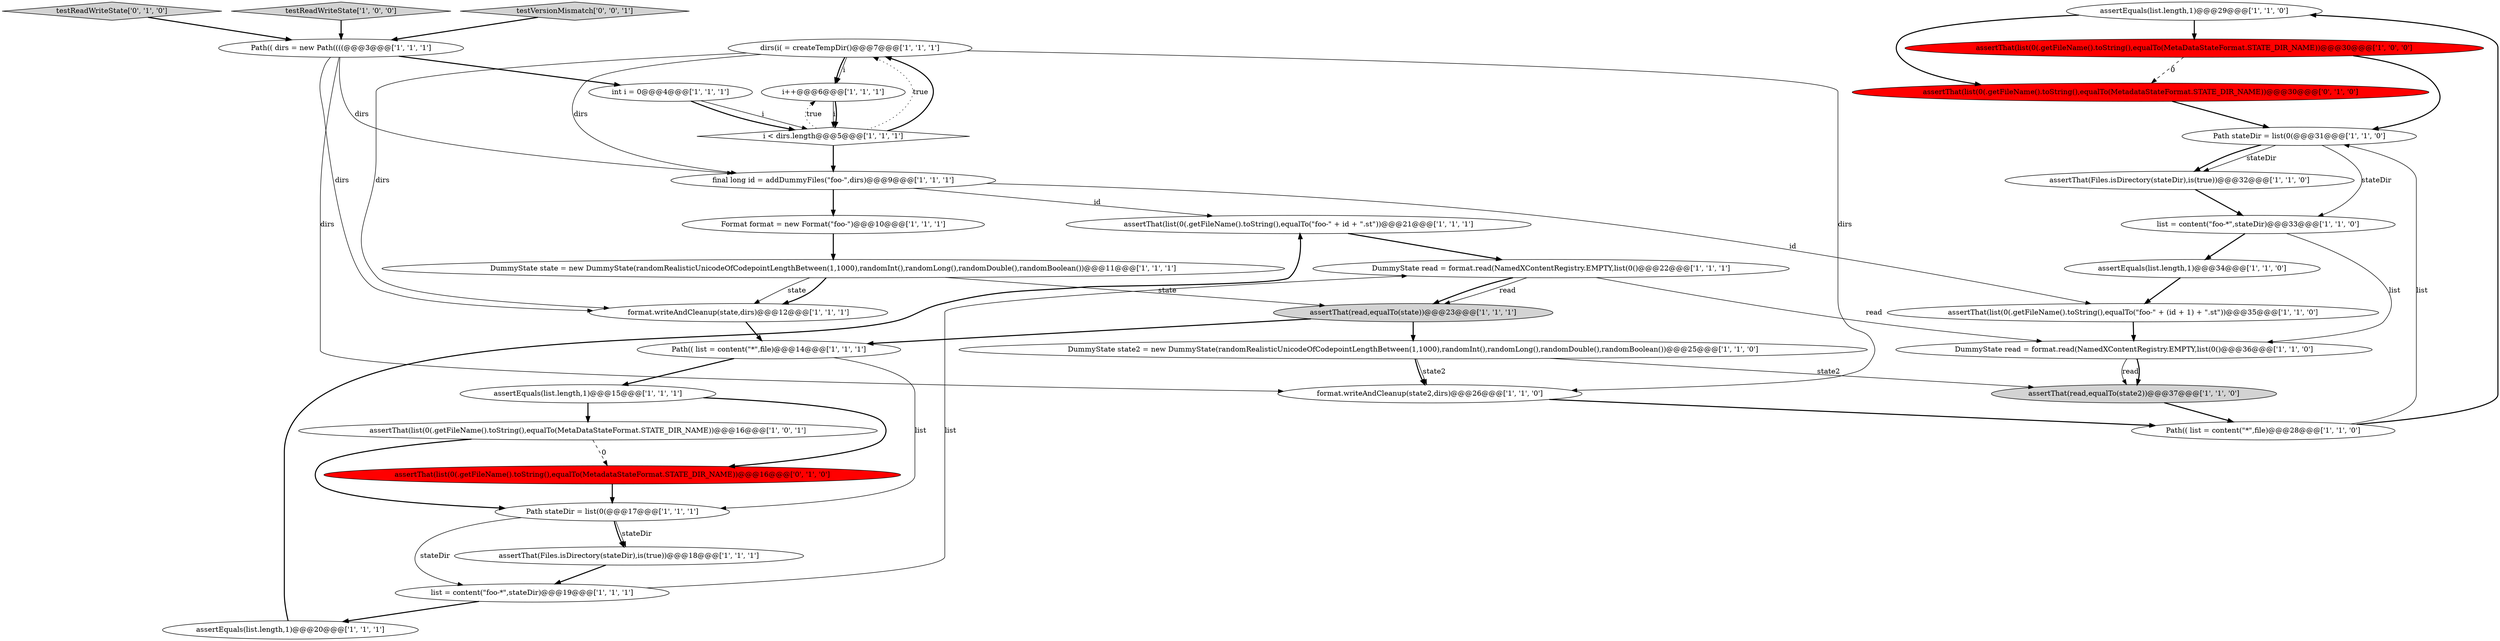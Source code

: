 digraph {
3 [style = filled, label = "assertEquals(list.length,1)@@@29@@@['1', '1', '0']", fillcolor = white, shape = ellipse image = "AAA0AAABBB1BBB"];
17 [style = filled, label = "DummyState read = format.read(NamedXContentRegistry.EMPTY,list(0()@@@36@@@['1', '1', '0']", fillcolor = white, shape = ellipse image = "AAA0AAABBB1BBB"];
5 [style = filled, label = "assertThat(read,equalTo(state))@@@23@@@['1', '1', '1']", fillcolor = lightgray, shape = ellipse image = "AAA0AAABBB1BBB"];
25 [style = filled, label = "assertThat(list(0(.getFileName().toString(),equalTo(MetaDataStateFormat.STATE_DIR_NAME))@@@16@@@['1', '0', '1']", fillcolor = white, shape = ellipse image = "AAA0AAABBB1BBB"];
34 [style = filled, label = "testReadWriteState['0', '1', '0']", fillcolor = lightgray, shape = diamond image = "AAA0AAABBB2BBB"];
30 [style = filled, label = "format.writeAndCleanup(state2,dirs)@@@26@@@['1', '1', '0']", fillcolor = white, shape = ellipse image = "AAA0AAABBB1BBB"];
16 [style = filled, label = "Path(( list = content(\"*\",file)@@@14@@@['1', '1', '1']", fillcolor = white, shape = ellipse image = "AAA0AAABBB1BBB"];
26 [style = filled, label = "list = content(\"foo-*\",stateDir)@@@19@@@['1', '1', '1']", fillcolor = white, shape = ellipse image = "AAA0AAABBB1BBB"];
22 [style = filled, label = "assertThat(list(0(.getFileName().toString(),equalTo(MetaDataStateFormat.STATE_DIR_NAME))@@@30@@@['1', '0', '0']", fillcolor = red, shape = ellipse image = "AAA1AAABBB1BBB"];
6 [style = filled, label = "dirs(i( = createTempDir()@@@7@@@['1', '1', '1']", fillcolor = white, shape = ellipse image = "AAA0AAABBB1BBB"];
20 [style = filled, label = "DummyState state = new DummyState(randomRealisticUnicodeOfCodepointLengthBetween(1,1000),randomInt(),randomLong(),randomDouble(),randomBoolean())@@@11@@@['1', '1', '1']", fillcolor = white, shape = ellipse image = "AAA0AAABBB1BBB"];
24 [style = filled, label = "final long id = addDummyFiles(\"foo-\",dirs)@@@9@@@['1', '1', '1']", fillcolor = white, shape = ellipse image = "AAA0AAABBB1BBB"];
12 [style = filled, label = "assertEquals(list.length,1)@@@34@@@['1', '1', '0']", fillcolor = white, shape = ellipse image = "AAA0AAABBB1BBB"];
31 [style = filled, label = "assertThat(Files.isDirectory(stateDir),is(true))@@@32@@@['1', '1', '0']", fillcolor = white, shape = ellipse image = "AAA0AAABBB1BBB"];
9 [style = filled, label = "assertThat(list(0(.getFileName().toString(),equalTo(\"foo-\" + id + \".st\"))@@@21@@@['1', '1', '1']", fillcolor = white, shape = ellipse image = "AAA0AAABBB1BBB"];
19 [style = filled, label = "assertThat(list(0(.getFileName().toString(),equalTo(\"foo-\" + (id + 1) + \".st\"))@@@35@@@['1', '1', '0']", fillcolor = white, shape = ellipse image = "AAA0AAABBB1BBB"];
15 [style = filled, label = "DummyState read = format.read(NamedXContentRegistry.EMPTY,list(0()@@@22@@@['1', '1', '1']", fillcolor = white, shape = ellipse image = "AAA0AAABBB1BBB"];
32 [style = filled, label = "assertThat(list(0(.getFileName().toString(),equalTo(MetadataStateFormat.STATE_DIR_NAME))@@@30@@@['0', '1', '0']", fillcolor = red, shape = ellipse image = "AAA1AAABBB2BBB"];
8 [style = filled, label = "Path(( dirs = new Path((((@@@3@@@['1', '1', '1']", fillcolor = white, shape = ellipse image = "AAA0AAABBB1BBB"];
21 [style = filled, label = "Path stateDir = list(0(@@@17@@@['1', '1', '1']", fillcolor = white, shape = ellipse image = "AAA0AAABBB1BBB"];
28 [style = filled, label = "testReadWriteState['1', '0', '0']", fillcolor = lightgray, shape = diamond image = "AAA0AAABBB1BBB"];
2 [style = filled, label = "assertEquals(list.length,1)@@@20@@@['1', '1', '1']", fillcolor = white, shape = ellipse image = "AAA0AAABBB1BBB"];
27 [style = filled, label = "assertThat(read,equalTo(state2))@@@37@@@['1', '1', '0']", fillcolor = lightgray, shape = ellipse image = "AAA0AAABBB1BBB"];
1 [style = filled, label = "Path(( list = content(\"*\",file)@@@28@@@['1', '1', '0']", fillcolor = white, shape = ellipse image = "AAA0AAABBB1BBB"];
7 [style = filled, label = "assertEquals(list.length,1)@@@15@@@['1', '1', '1']", fillcolor = white, shape = ellipse image = "AAA0AAABBB1BBB"];
29 [style = filled, label = "list = content(\"foo-*\",stateDir)@@@33@@@['1', '1', '0']", fillcolor = white, shape = ellipse image = "AAA0AAABBB1BBB"];
13 [style = filled, label = "DummyState state2 = new DummyState(randomRealisticUnicodeOfCodepointLengthBetween(1,1000),randomInt(),randomLong(),randomDouble(),randomBoolean())@@@25@@@['1', '1', '0']", fillcolor = white, shape = ellipse image = "AAA0AAABBB1BBB"];
10 [style = filled, label = "int i = 0@@@4@@@['1', '1', '1']", fillcolor = white, shape = ellipse image = "AAA0AAABBB1BBB"];
33 [style = filled, label = "assertThat(list(0(.getFileName().toString(),equalTo(MetadataStateFormat.STATE_DIR_NAME))@@@16@@@['0', '1', '0']", fillcolor = red, shape = ellipse image = "AAA1AAABBB2BBB"];
0 [style = filled, label = "Path stateDir = list(0(@@@31@@@['1', '1', '0']", fillcolor = white, shape = ellipse image = "AAA0AAABBB1BBB"];
4 [style = filled, label = "i++@@@6@@@['1', '1', '1']", fillcolor = white, shape = ellipse image = "AAA0AAABBB1BBB"];
14 [style = filled, label = "assertThat(Files.isDirectory(stateDir),is(true))@@@18@@@['1', '1', '1']", fillcolor = white, shape = ellipse image = "AAA0AAABBB1BBB"];
18 [style = filled, label = "Format format = new Format(\"foo-\")@@@10@@@['1', '1', '1']", fillcolor = white, shape = ellipse image = "AAA0AAABBB1BBB"];
23 [style = filled, label = "i < dirs.length@@@5@@@['1', '1', '1']", fillcolor = white, shape = diamond image = "AAA0AAABBB1BBB"];
35 [style = filled, label = "testVersionMismatch['0', '0', '1']", fillcolor = lightgray, shape = diamond image = "AAA0AAABBB3BBB"];
11 [style = filled, label = "format.writeAndCleanup(state,dirs)@@@12@@@['1', '1', '1']", fillcolor = white, shape = ellipse image = "AAA0AAABBB1BBB"];
20->5 [style = solid, label="state"];
11->16 [style = bold, label=""];
21->26 [style = solid, label="stateDir"];
8->10 [style = bold, label=""];
8->24 [style = solid, label="dirs"];
15->17 [style = solid, label="read"];
0->31 [style = solid, label="stateDir"];
27->1 [style = bold, label=""];
6->4 [style = solid, label="i"];
6->24 [style = solid, label="dirs"];
30->1 [style = bold, label=""];
6->11 [style = solid, label="dirs"];
10->23 [style = solid, label="i"];
21->14 [style = solid, label="stateDir"];
29->17 [style = solid, label="list"];
23->6 [style = dotted, label="true"];
32->0 [style = bold, label=""];
16->21 [style = solid, label="list"];
16->7 [style = bold, label=""];
1->3 [style = bold, label=""];
20->11 [style = solid, label="state"];
31->29 [style = bold, label=""];
8->11 [style = solid, label="dirs"];
22->32 [style = dashed, label="0"];
24->9 [style = solid, label="id"];
13->27 [style = solid, label="state2"];
13->30 [style = bold, label=""];
2->9 [style = bold, label=""];
20->11 [style = bold, label=""];
19->17 [style = bold, label=""];
34->8 [style = bold, label=""];
8->30 [style = solid, label="dirs"];
3->22 [style = bold, label=""];
24->18 [style = bold, label=""];
1->0 [style = solid, label="list"];
15->5 [style = bold, label=""];
17->27 [style = solid, label="read"];
5->16 [style = bold, label=""];
14->26 [style = bold, label=""];
7->33 [style = bold, label=""];
6->4 [style = bold, label=""];
18->20 [style = bold, label=""];
26->2 [style = bold, label=""];
23->24 [style = bold, label=""];
29->12 [style = bold, label=""];
24->19 [style = solid, label="id"];
15->5 [style = solid, label="read"];
23->4 [style = dotted, label="true"];
22->0 [style = bold, label=""];
4->23 [style = solid, label="i"];
6->30 [style = solid, label="dirs"];
10->23 [style = bold, label=""];
9->15 [style = bold, label=""];
0->29 [style = solid, label="stateDir"];
23->6 [style = bold, label=""];
5->13 [style = bold, label=""];
28->8 [style = bold, label=""];
35->8 [style = bold, label=""];
13->30 [style = solid, label="state2"];
26->15 [style = solid, label="list"];
25->33 [style = dashed, label="0"];
7->25 [style = bold, label=""];
17->27 [style = bold, label=""];
12->19 [style = bold, label=""];
33->21 [style = bold, label=""];
3->32 [style = bold, label=""];
4->23 [style = bold, label=""];
25->21 [style = bold, label=""];
0->31 [style = bold, label=""];
21->14 [style = bold, label=""];
}
